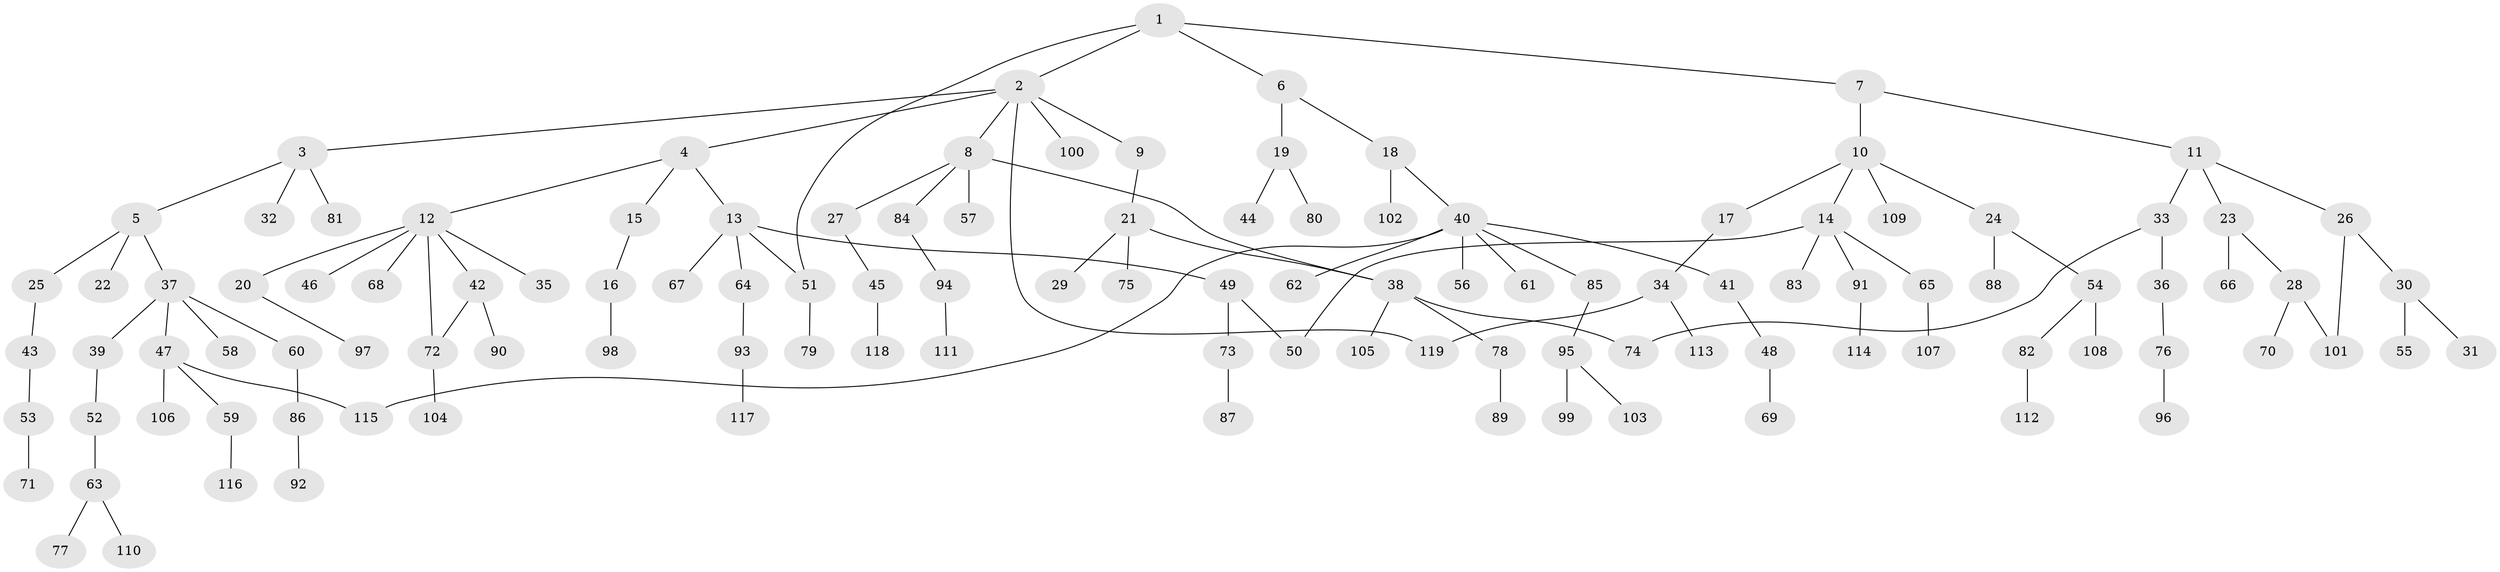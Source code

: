 // Generated by graph-tools (version 1.1) at 2025/01/03/09/25 03:01:10]
// undirected, 119 vertices, 126 edges
graph export_dot {
graph [start="1"]
  node [color=gray90,style=filled];
  1;
  2;
  3;
  4;
  5;
  6;
  7;
  8;
  9;
  10;
  11;
  12;
  13;
  14;
  15;
  16;
  17;
  18;
  19;
  20;
  21;
  22;
  23;
  24;
  25;
  26;
  27;
  28;
  29;
  30;
  31;
  32;
  33;
  34;
  35;
  36;
  37;
  38;
  39;
  40;
  41;
  42;
  43;
  44;
  45;
  46;
  47;
  48;
  49;
  50;
  51;
  52;
  53;
  54;
  55;
  56;
  57;
  58;
  59;
  60;
  61;
  62;
  63;
  64;
  65;
  66;
  67;
  68;
  69;
  70;
  71;
  72;
  73;
  74;
  75;
  76;
  77;
  78;
  79;
  80;
  81;
  82;
  83;
  84;
  85;
  86;
  87;
  88;
  89;
  90;
  91;
  92;
  93;
  94;
  95;
  96;
  97;
  98;
  99;
  100;
  101;
  102;
  103;
  104;
  105;
  106;
  107;
  108;
  109;
  110;
  111;
  112;
  113;
  114;
  115;
  116;
  117;
  118;
  119;
  1 -- 2;
  1 -- 6;
  1 -- 7;
  1 -- 51;
  2 -- 3;
  2 -- 4;
  2 -- 8;
  2 -- 9;
  2 -- 100;
  2 -- 119;
  3 -- 5;
  3 -- 32;
  3 -- 81;
  4 -- 12;
  4 -- 13;
  4 -- 15;
  5 -- 22;
  5 -- 25;
  5 -- 37;
  6 -- 18;
  6 -- 19;
  7 -- 10;
  7 -- 11;
  8 -- 27;
  8 -- 38;
  8 -- 57;
  8 -- 84;
  9 -- 21;
  10 -- 14;
  10 -- 17;
  10 -- 24;
  10 -- 109;
  11 -- 23;
  11 -- 26;
  11 -- 33;
  12 -- 20;
  12 -- 35;
  12 -- 42;
  12 -- 46;
  12 -- 68;
  12 -- 72;
  13 -- 49;
  13 -- 64;
  13 -- 67;
  13 -- 51;
  14 -- 65;
  14 -- 83;
  14 -- 91;
  14 -- 50;
  15 -- 16;
  16 -- 98;
  17 -- 34;
  18 -- 40;
  18 -- 102;
  19 -- 44;
  19 -- 80;
  20 -- 97;
  21 -- 29;
  21 -- 75;
  21 -- 38;
  23 -- 28;
  23 -- 66;
  24 -- 54;
  24 -- 88;
  25 -- 43;
  26 -- 30;
  26 -- 101;
  27 -- 45;
  28 -- 70;
  28 -- 101;
  30 -- 31;
  30 -- 55;
  33 -- 36;
  33 -- 74;
  34 -- 113;
  34 -- 119;
  36 -- 76;
  37 -- 39;
  37 -- 47;
  37 -- 58;
  37 -- 60;
  38 -- 78;
  38 -- 105;
  38 -- 74;
  39 -- 52;
  40 -- 41;
  40 -- 56;
  40 -- 61;
  40 -- 62;
  40 -- 85;
  40 -- 115;
  41 -- 48;
  42 -- 90;
  42 -- 72;
  43 -- 53;
  45 -- 118;
  47 -- 59;
  47 -- 106;
  47 -- 115;
  48 -- 69;
  49 -- 50;
  49 -- 73;
  51 -- 79;
  52 -- 63;
  53 -- 71;
  54 -- 82;
  54 -- 108;
  59 -- 116;
  60 -- 86;
  63 -- 77;
  63 -- 110;
  64 -- 93;
  65 -- 107;
  72 -- 104;
  73 -- 87;
  76 -- 96;
  78 -- 89;
  82 -- 112;
  84 -- 94;
  85 -- 95;
  86 -- 92;
  91 -- 114;
  93 -- 117;
  94 -- 111;
  95 -- 99;
  95 -- 103;
}
